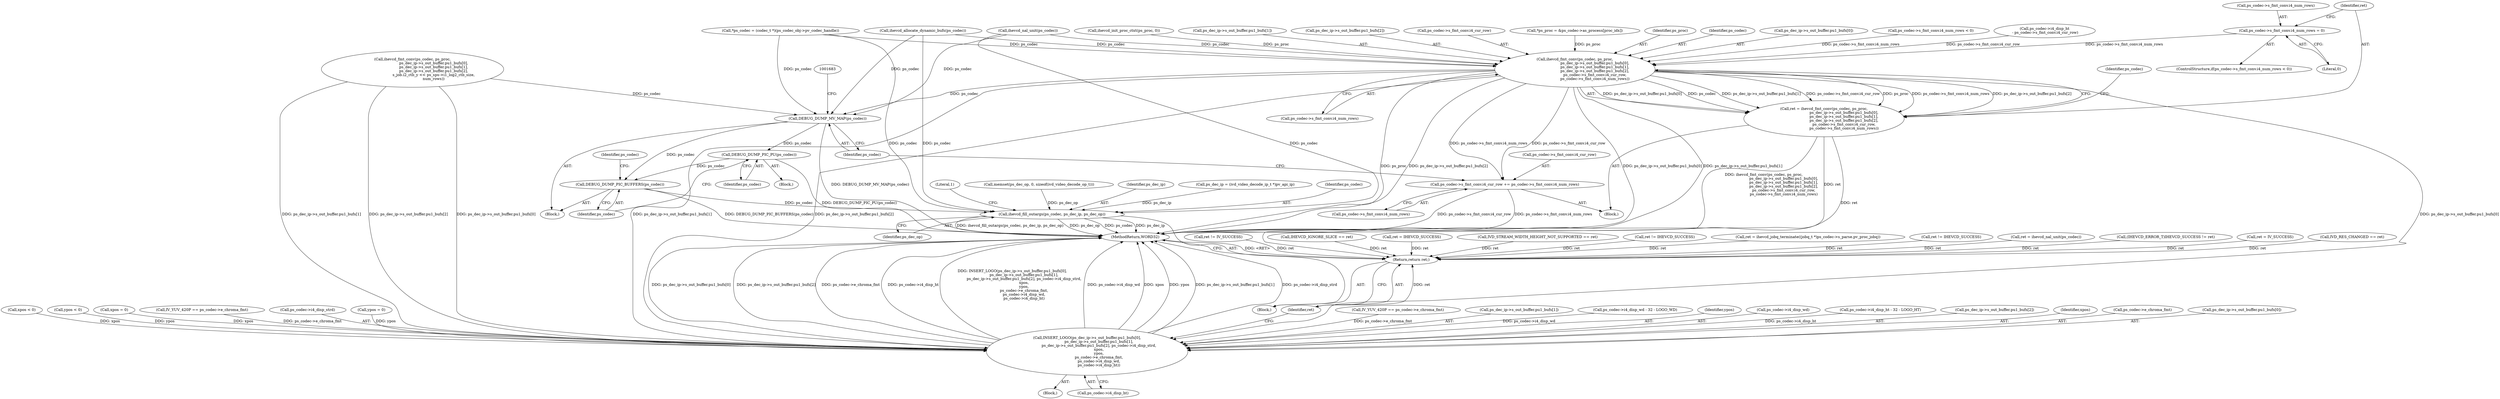 digraph "0_Android_87fb7909c49e6a4510ba86ace1ffc83459c7e1b9@pointer" {
"1001625" [label="(Call,ps_codec->s_fmt_conv.i4_num_rows = 0)"];
"1001634" [label="(Call,ihevcd_fmt_conv(ps_codec, ps_proc,\n                                  ps_dec_ip->s_out_buffer.pu1_bufs[0],\n                                  ps_dec_ip->s_out_buffer.pu1_bufs[1],\n                                  ps_dec_ip->s_out_buffer.pu1_bufs[2],\n                                  ps_codec->s_fmt_conv.i4_cur_row,\n                                  ps_codec->s_fmt_conv.i4_num_rows))"];
"1001632" [label="(Call,ret = ihevcd_fmt_conv(ps_codec, ps_proc,\n                                  ps_dec_ip->s_out_buffer.pu1_bufs[0],\n                                  ps_dec_ip->s_out_buffer.pu1_bufs[1],\n                                  ps_dec_ip->s_out_buffer.pu1_bufs[2],\n                                  ps_codec->s_fmt_conv.i4_cur_row,\n                                  ps_codec->s_fmt_conv.i4_num_rows))"];
"1001901" [label="(Return,return ret;)"];
"1001668" [label="(Call,ps_codec->s_fmt_conv.i4_cur_row += ps_codec->s_fmt_conv.i4_num_rows)"];
"1001679" [label="(Call,DEBUG_DUMP_MV_MAP(ps_codec))"];
"1001812" [label="(Call,DEBUG_DUMP_PIC_PU(ps_codec))"];
"1001814" [label="(Call,DEBUG_DUMP_PIC_BUFFERS(ps_codec))"];
"1001820" [label="(Call,ihevcd_fill_outargs(ps_codec, ps_dec_ip, ps_dec_op))"];
"1001865" [label="(Call,INSERT_LOGO(ps_dec_ip->s_out_buffer.pu1_bufs[0],\n                    ps_dec_ip->s_out_buffer.pu1_bufs[1],\n                    ps_dec_ip->s_out_buffer.pu1_bufs[2], ps_codec->i4_disp_strd,\n                    xpos,\n                    ypos,\n                    ps_codec->e_chroma_fmt,\n                    ps_codec->i4_disp_wd,\n                    ps_codec->i4_disp_ht))"];
"1000145" [label="(Block,)"];
"1000986" [label="(Call,ihevcd_nal_unit(ps_codec))"];
"1001671" [label="(Identifier,ps_codec)"];
"1001618" [label="(Call,ps_codec->s_fmt_conv.i4_num_rows < 0)"];
"1001826" [label="(Literal,1)"];
"1001598" [label="(Call,ps_codec->i4_disp_ht\n - ps_codec->s_fmt_conv.i4_cur_row)"];
"1001614" [label="(Call,ihevcd_init_proc_ctxt(ps_proc, 0))"];
"1001814" [label="(Call,DEBUG_DUMP_PIC_BUFFERS(ps_codec))"];
"1001634" [label="(Call,ihevcd_fmt_conv(ps_codec, ps_proc,\n                                  ps_dec_ip->s_out_buffer.pu1_bufs[0],\n                                  ps_dec_ip->s_out_buffer.pu1_bufs[1],\n                                  ps_dec_ip->s_out_buffer.pu1_bufs[2],\n                                  ps_codec->s_fmt_conv.i4_cur_row,\n                                  ps_codec->s_fmt_conv.i4_num_rows))"];
"1001859" [label="(Call,xpos < 0)"];
"1001852" [label="(Call,ypos < 0)"];
"1000190" [label="(Call,memset(ps_dec_op, 0, sizeof(ivd_video_decode_op_t)))"];
"1001822" [label="(Identifier,ps_dec_ip)"];
"1001240" [label="(Block,)"];
"1001812" [label="(Call,DEBUG_DUMP_PIC_PU(ps_codec))"];
"1001818" [label="(Identifier,ps_codec)"];
"1001186" [label="(Call,ret != IV_SUCCESS)"];
"1001862" [label="(Call,xpos = 0)"];
"1001292" [label="(Call,IV_YUV_420P == ps_codec->e_chroma_fmt)"];
"1001887" [label="(Call,ps_codec->i4_disp_strd)"];
"1000151" [label="(Call,*ps_codec = (codec_t *)(ps_codec_obj->pv_codec_handle))"];
"1001632" [label="(Call,ret = ihevcd_fmt_conv(ps_codec, ps_proc,\n                                  ps_dec_ip->s_out_buffer.pu1_bufs[0],\n                                  ps_dec_ip->s_out_buffer.pu1_bufs[1],\n                                  ps_dec_ip->s_out_buffer.pu1_bufs[2],\n                                  ps_codec->s_fmt_conv.i4_cur_row,\n                                  ps_codec->s_fmt_conv.i4_num_rows))"];
"1001668" [label="(Call,ps_codec->s_fmt_conv.i4_cur_row += ps_codec->s_fmt_conv.i4_num_rows)"];
"1001644" [label="(Call,ps_dec_ip->s_out_buffer.pu1_bufs[1])"];
"1000173" [label="(Call,ps_dec_ip = (ivd_video_decode_ip_t *)pv_api_ip)"];
"1001901" [label="(Return,return ret;)"];
"1001086" [label="(Call,IHEVCD_IGNORE_SLICE == ret)"];
"1001651" [label="(Call,ps_dec_ip->s_out_buffer.pu1_bufs[2])"];
"1001855" [label="(Call,ypos = 0)"];
"1001165" [label="(Call,ret = IHEVCD_SUCCESS)"];
"1001527" [label="(Call,ihevcd_fmt_conv(ps_codec, ps_proc,\n                                    ps_dec_ip->s_out_buffer.pu1_bufs[0],\n                                    ps_dec_ip->s_out_buffer.pu1_bufs[1],\n                                    ps_dec_ip->s_out_buffer.pu1_bufs[2],\n                                    s_job.i2_ctb_y << ps_sps->i1_log2_ctb_size,\n                                    num_rows))"];
"1001658" [label="(Call,ps_codec->s_fmt_conv.i4_cur_row)"];
"1001617" [label="(ControlStructure,if(ps_codec->s_fmt_conv.i4_num_rows < 0))"];
"1001625" [label="(Call,ps_codec->s_fmt_conv.i4_num_rows = 0)"];
"1001830" [label="(Block,)"];
"1001572" [label="(Call,IV_YUV_420P == ps_codec->e_chroma_fmt)"];
"1001110" [label="(Call,IVD_STREAM_WIDTH_HEIGHT_NOT_SUPPORTED == ret)"];
"1001663" [label="(Call,ps_codec->s_fmt_conv.i4_num_rows)"];
"1001902" [label="(Identifier,ret)"];
"1001820" [label="(Call,ihevcd_fill_outargs(ps_codec, ps_dec_ip, ps_dec_op))"];
"1001873" [label="(Call,ps_dec_ip->s_out_buffer.pu1_bufs[1])"];
"1001834" [label="(Call,ps_codec->i4_disp_wd - 32 - LOGO_WD)"];
"1001152" [label="(Call,ret != IHEVCD_SUCCESS)"];
"1001584" [label="(Call,*ps_proc = &ps_codec->as_process[proc_idx])"];
"1001381" [label="(Call,ret = ihevcd_jobq_terminate((jobq_t *)ps_codec->s_parse.pv_proc_jobq))"];
"1001219" [label="(Call,ret != IHEVCD_SUCCESS)"];
"1001891" [label="(Identifier,ypos)"];
"1001895" [label="(Call,ps_codec->i4_disp_wd)"];
"1001844" [label="(Call,ps_codec->i4_disp_ht - 32 - LOGO_HT)"];
"1000984" [label="(Call,ret = ihevcd_nal_unit(ps_codec))"];
"1001582" [label="(Block,)"];
"1001815" [label="(Identifier,ps_codec)"];
"1001823" [label="(Identifier,ps_dec_op)"];
"1001633" [label="(Identifier,ret)"];
"1001423" [label="(Call,(IHEVCD_ERROR_T)IHEVCD_SUCCESS != ret)"];
"1001880" [label="(Call,ps_dec_ip->s_out_buffer.pu1_bufs[2])"];
"1001890" [label="(Identifier,xpos)"];
"1001892" [label="(Call,ps_codec->e_chroma_fmt)"];
"1001636" [label="(Identifier,ps_proc)"];
"1001669" [label="(Call,ps_codec->s_fmt_conv.i4_cur_row)"];
"1001903" [label="(MethodReturn,WORD32)"];
"1001679" [label="(Call,DEBUG_DUMP_MV_MAP(ps_codec))"];
"1001813" [label="(Identifier,ps_codec)"];
"1001674" [label="(Call,ps_codec->s_fmt_conv.i4_num_rows)"];
"1001898" [label="(Call,ps_codec->i4_disp_ht)"];
"1001821" [label="(Identifier,ps_codec)"];
"1001631" [label="(Literal,0)"];
"1001680" [label="(Identifier,ps_codec)"];
"1001866" [label="(Call,ps_dec_ip->s_out_buffer.pu1_bufs[0])"];
"1001635" [label="(Identifier,ps_codec)"];
"1001183" [label="(Call,ihevcd_allocate_dynamic_bufs(ps_codec))"];
"1001637" [label="(Call,ps_dec_ip->s_out_buffer.pu1_bufs[0])"];
"1001626" [label="(Call,ps_codec->s_fmt_conv.i4_num_rows)"];
"1000147" [label="(Call,ret = IV_SUCCESS)"];
"1001107" [label="(Call,IVD_RES_CHANGED == ret)"];
"1001865" [label="(Call,INSERT_LOGO(ps_dec_ip->s_out_buffer.pu1_bufs[0],\n                    ps_dec_ip->s_out_buffer.pu1_bufs[1],\n                    ps_dec_ip->s_out_buffer.pu1_bufs[2], ps_codec->i4_disp_strd,\n                    xpos,\n                    ypos,\n                    ps_codec->e_chroma_fmt,\n                    ps_codec->i4_disp_wd,\n                    ps_codec->i4_disp_ht))"];
"1001811" [label="(Block,)"];
"1001625" -> "1001617"  [label="AST: "];
"1001625" -> "1001631"  [label="CFG: "];
"1001626" -> "1001625"  [label="AST: "];
"1001631" -> "1001625"  [label="AST: "];
"1001633" -> "1001625"  [label="CFG: "];
"1001625" -> "1001634"  [label="DDG: ps_codec->s_fmt_conv.i4_num_rows"];
"1001634" -> "1001632"  [label="AST: "];
"1001634" -> "1001663"  [label="CFG: "];
"1001635" -> "1001634"  [label="AST: "];
"1001636" -> "1001634"  [label="AST: "];
"1001637" -> "1001634"  [label="AST: "];
"1001644" -> "1001634"  [label="AST: "];
"1001651" -> "1001634"  [label="AST: "];
"1001658" -> "1001634"  [label="AST: "];
"1001663" -> "1001634"  [label="AST: "];
"1001632" -> "1001634"  [label="CFG: "];
"1001634" -> "1001903"  [label="DDG: ps_proc"];
"1001634" -> "1001903"  [label="DDG: ps_dec_ip->s_out_buffer.pu1_bufs[2]"];
"1001634" -> "1001903"  [label="DDG: ps_dec_ip->s_out_buffer.pu1_bufs[0]"];
"1001634" -> "1001903"  [label="DDG: ps_dec_ip->s_out_buffer.pu1_bufs[1]"];
"1001634" -> "1001632"  [label="DDG: ps_dec_ip->s_out_buffer.pu1_bufs[0]"];
"1001634" -> "1001632"  [label="DDG: ps_codec"];
"1001634" -> "1001632"  [label="DDG: ps_dec_ip->s_out_buffer.pu1_bufs[1]"];
"1001634" -> "1001632"  [label="DDG: ps_codec->s_fmt_conv.i4_cur_row"];
"1001634" -> "1001632"  [label="DDG: ps_proc"];
"1001634" -> "1001632"  [label="DDG: ps_codec->s_fmt_conv.i4_num_rows"];
"1001634" -> "1001632"  [label="DDG: ps_dec_ip->s_out_buffer.pu1_bufs[2]"];
"1000151" -> "1001634"  [label="DDG: ps_codec"];
"1000986" -> "1001634"  [label="DDG: ps_codec"];
"1001183" -> "1001634"  [label="DDG: ps_codec"];
"1001614" -> "1001634"  [label="DDG: ps_proc"];
"1001584" -> "1001634"  [label="DDG: ps_proc"];
"1001598" -> "1001634"  [label="DDG: ps_codec->s_fmt_conv.i4_cur_row"];
"1001618" -> "1001634"  [label="DDG: ps_codec->s_fmt_conv.i4_num_rows"];
"1001634" -> "1001668"  [label="DDG: ps_codec->s_fmt_conv.i4_num_rows"];
"1001634" -> "1001668"  [label="DDG: ps_codec->s_fmt_conv.i4_cur_row"];
"1001634" -> "1001679"  [label="DDG: ps_codec"];
"1001634" -> "1001865"  [label="DDG: ps_dec_ip->s_out_buffer.pu1_bufs[0]"];
"1001634" -> "1001865"  [label="DDG: ps_dec_ip->s_out_buffer.pu1_bufs[1]"];
"1001634" -> "1001865"  [label="DDG: ps_dec_ip->s_out_buffer.pu1_bufs[2]"];
"1001632" -> "1001582"  [label="AST: "];
"1001633" -> "1001632"  [label="AST: "];
"1001671" -> "1001632"  [label="CFG: "];
"1001632" -> "1001903"  [label="DDG: ret"];
"1001632" -> "1001903"  [label="DDG: ihevcd_fmt_conv(ps_codec, ps_proc,\n                                  ps_dec_ip->s_out_buffer.pu1_bufs[0],\n                                  ps_dec_ip->s_out_buffer.pu1_bufs[1],\n                                  ps_dec_ip->s_out_buffer.pu1_bufs[2],\n                                  ps_codec->s_fmt_conv.i4_cur_row,\n                                  ps_codec->s_fmt_conv.i4_num_rows)"];
"1001632" -> "1001901"  [label="DDG: ret"];
"1001901" -> "1000145"  [label="AST: "];
"1001901" -> "1001902"  [label="CFG: "];
"1001902" -> "1001901"  [label="AST: "];
"1001903" -> "1001901"  [label="CFG: "];
"1001901" -> "1001903"  [label="DDG: <RET>"];
"1001902" -> "1001901"  [label="DDG: ret"];
"1001165" -> "1001901"  [label="DDG: ret"];
"1001107" -> "1001901"  [label="DDG: ret"];
"1001086" -> "1001901"  [label="DDG: ret"];
"1001381" -> "1001901"  [label="DDG: ret"];
"1001423" -> "1001901"  [label="DDG: ret"];
"1001152" -> "1001901"  [label="DDG: ret"];
"1000984" -> "1001901"  [label="DDG: ret"];
"1001219" -> "1001901"  [label="DDG: ret"];
"1000147" -> "1001901"  [label="DDG: ret"];
"1001110" -> "1001901"  [label="DDG: ret"];
"1001186" -> "1001901"  [label="DDG: ret"];
"1001668" -> "1001582"  [label="AST: "];
"1001668" -> "1001674"  [label="CFG: "];
"1001669" -> "1001668"  [label="AST: "];
"1001674" -> "1001668"  [label="AST: "];
"1001680" -> "1001668"  [label="CFG: "];
"1001668" -> "1001903"  [label="DDG: ps_codec->s_fmt_conv.i4_cur_row"];
"1001668" -> "1001903"  [label="DDG: ps_codec->s_fmt_conv.i4_num_rows"];
"1001679" -> "1001240"  [label="AST: "];
"1001679" -> "1001680"  [label="CFG: "];
"1001680" -> "1001679"  [label="AST: "];
"1001683" -> "1001679"  [label="CFG: "];
"1001679" -> "1001903"  [label="DDG: DEBUG_DUMP_MV_MAP(ps_codec)"];
"1001527" -> "1001679"  [label="DDG: ps_codec"];
"1000151" -> "1001679"  [label="DDG: ps_codec"];
"1000986" -> "1001679"  [label="DDG: ps_codec"];
"1001183" -> "1001679"  [label="DDG: ps_codec"];
"1001679" -> "1001812"  [label="DDG: ps_codec"];
"1001679" -> "1001814"  [label="DDG: ps_codec"];
"1001812" -> "1001811"  [label="AST: "];
"1001812" -> "1001813"  [label="CFG: "];
"1001813" -> "1001812"  [label="AST: "];
"1001815" -> "1001812"  [label="CFG: "];
"1001812" -> "1001903"  [label="DDG: DEBUG_DUMP_PIC_PU(ps_codec)"];
"1001812" -> "1001814"  [label="DDG: ps_codec"];
"1001814" -> "1001240"  [label="AST: "];
"1001814" -> "1001815"  [label="CFG: "];
"1001815" -> "1001814"  [label="AST: "];
"1001818" -> "1001814"  [label="CFG: "];
"1001814" -> "1001903"  [label="DDG: DEBUG_DUMP_PIC_BUFFERS(ps_codec)"];
"1001814" -> "1001820"  [label="DDG: ps_codec"];
"1001820" -> "1000145"  [label="AST: "];
"1001820" -> "1001823"  [label="CFG: "];
"1001821" -> "1001820"  [label="AST: "];
"1001822" -> "1001820"  [label="AST: "];
"1001823" -> "1001820"  [label="AST: "];
"1001826" -> "1001820"  [label="CFG: "];
"1001820" -> "1001903"  [label="DDG: ps_dec_ip"];
"1001820" -> "1001903"  [label="DDG: ihevcd_fill_outargs(ps_codec, ps_dec_ip, ps_dec_op)"];
"1001820" -> "1001903"  [label="DDG: ps_dec_op"];
"1001820" -> "1001903"  [label="DDG: ps_codec"];
"1000151" -> "1001820"  [label="DDG: ps_codec"];
"1000986" -> "1001820"  [label="DDG: ps_codec"];
"1001183" -> "1001820"  [label="DDG: ps_codec"];
"1000173" -> "1001820"  [label="DDG: ps_dec_ip"];
"1000190" -> "1001820"  [label="DDG: ps_dec_op"];
"1001865" -> "1001830"  [label="AST: "];
"1001865" -> "1001898"  [label="CFG: "];
"1001866" -> "1001865"  [label="AST: "];
"1001873" -> "1001865"  [label="AST: "];
"1001880" -> "1001865"  [label="AST: "];
"1001887" -> "1001865"  [label="AST: "];
"1001890" -> "1001865"  [label="AST: "];
"1001891" -> "1001865"  [label="AST: "];
"1001892" -> "1001865"  [label="AST: "];
"1001895" -> "1001865"  [label="AST: "];
"1001898" -> "1001865"  [label="AST: "];
"1001902" -> "1001865"  [label="CFG: "];
"1001865" -> "1001903"  [label="DDG: INSERT_LOGO(ps_dec_ip->s_out_buffer.pu1_bufs[0],\n                    ps_dec_ip->s_out_buffer.pu1_bufs[1],\n                    ps_dec_ip->s_out_buffer.pu1_bufs[2], ps_codec->i4_disp_strd,\n                    xpos,\n                    ypos,\n                    ps_codec->e_chroma_fmt,\n                    ps_codec->i4_disp_wd,\n                    ps_codec->i4_disp_ht)"];
"1001865" -> "1001903"  [label="DDG: ps_codec->i4_disp_wd"];
"1001865" -> "1001903"  [label="DDG: xpos"];
"1001865" -> "1001903"  [label="DDG: ypos"];
"1001865" -> "1001903"  [label="DDG: ps_dec_ip->s_out_buffer.pu1_bufs[1]"];
"1001865" -> "1001903"  [label="DDG: ps_codec->i4_disp_strd"];
"1001865" -> "1001903"  [label="DDG: ps_dec_ip->s_out_buffer.pu1_bufs[0]"];
"1001865" -> "1001903"  [label="DDG: ps_dec_ip->s_out_buffer.pu1_bufs[2]"];
"1001865" -> "1001903"  [label="DDG: ps_codec->e_chroma_fmt"];
"1001865" -> "1001903"  [label="DDG: ps_codec->i4_disp_ht"];
"1001527" -> "1001865"  [label="DDG: ps_dec_ip->s_out_buffer.pu1_bufs[0]"];
"1001527" -> "1001865"  [label="DDG: ps_dec_ip->s_out_buffer.pu1_bufs[1]"];
"1001527" -> "1001865"  [label="DDG: ps_dec_ip->s_out_buffer.pu1_bufs[2]"];
"1001862" -> "1001865"  [label="DDG: xpos"];
"1001859" -> "1001865"  [label="DDG: xpos"];
"1001855" -> "1001865"  [label="DDG: ypos"];
"1001852" -> "1001865"  [label="DDG: ypos"];
"1001572" -> "1001865"  [label="DDG: ps_codec->e_chroma_fmt"];
"1001292" -> "1001865"  [label="DDG: ps_codec->e_chroma_fmt"];
"1001834" -> "1001865"  [label="DDG: ps_codec->i4_disp_wd"];
"1001844" -> "1001865"  [label="DDG: ps_codec->i4_disp_ht"];
}
